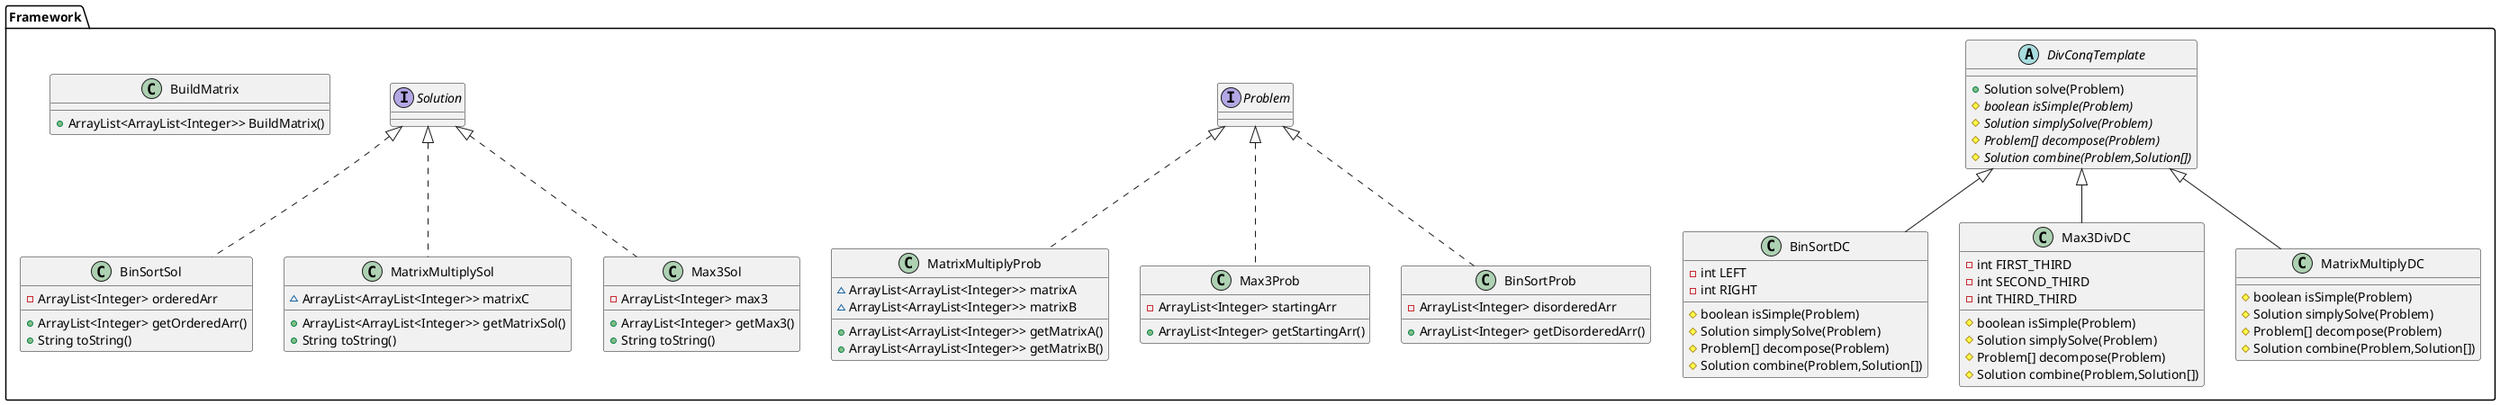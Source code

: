 @startuml
abstract class Framework.DivConqTemplate {
+ Solution solve(Problem)
# {abstract}boolean isSimple(Problem)
# {abstract}Solution simplySolve(Problem)
# {abstract}Problem[] decompose(Problem)
# {abstract}Solution combine(Problem,Solution[])
}
class Framework.BinSortDC {
- int LEFT
- int RIGHT
# boolean isSimple(Problem)
# Solution simplySolve(Problem)
# Problem[] decompose(Problem)
# Solution combine(Problem,Solution[])
}
interface Framework.Problem {
}
class Framework.MatrixMultiplyProb {
~ ArrayList<ArrayList<Integer>> matrixA
~ ArrayList<ArrayList<Integer>> matrixB
+ ArrayList<ArrayList<Integer>> getMatrixA()
+ ArrayList<ArrayList<Integer>> getMatrixB()
}
class Framework.Max3DivDC {
- int FIRST_THIRD
- int SECOND_THIRD
- int THIRD_THIRD
# boolean isSimple(Problem)
# Solution simplySolve(Problem)
# Problem[] decompose(Problem)
# Solution combine(Problem,Solution[])
}
class Framework.Max3Prob {
- ArrayList<Integer> startingArr
+ ArrayList<Integer> getStartingArr()
}
class Framework.BinSortProb {
- ArrayList<Integer> disorderedArr
+ ArrayList<Integer> getDisorderedArr()
}
class Framework.BinSortSol {
- ArrayList<Integer> orderedArr
+ ArrayList<Integer> getOrderedArr()
+ String toString()
}
interface Framework.Solution {
}
class Framework.MatrixMultiplySol {
~ ArrayList<ArrayList<Integer>> matrixC
+ ArrayList<ArrayList<Integer>> getMatrixSol()
+ String toString()
}
class Framework.MatrixMultiplyDC {
# boolean isSimple(Problem)
# Solution simplySolve(Problem)
# Problem[] decompose(Problem)
# Solution combine(Problem,Solution[])
}
class Framework.BuildMatrix {
+ ArrayList<ArrayList<Integer>> BuildMatrix()
}
class Framework.Max3Sol {
- ArrayList<Integer> max3
+ ArrayList<Integer> getMax3()
+ String toString()
}


Framework.DivConqTemplate <|-- Framework.BinSortDC
Framework.Problem <|.. Framework.MatrixMultiplyProb
Framework.DivConqTemplate <|-- Framework.Max3DivDC
Framework.Problem <|.. Framework.Max3Prob
Framework.Problem <|.. Framework.BinSortProb
Framework.Solution <|.. Framework.BinSortSol
Framework.Solution <|.. Framework.MatrixMultiplySol
Framework.DivConqTemplate <|-- Framework.MatrixMultiplyDC
Framework.Solution <|.. Framework.Max3Sol
@enduml